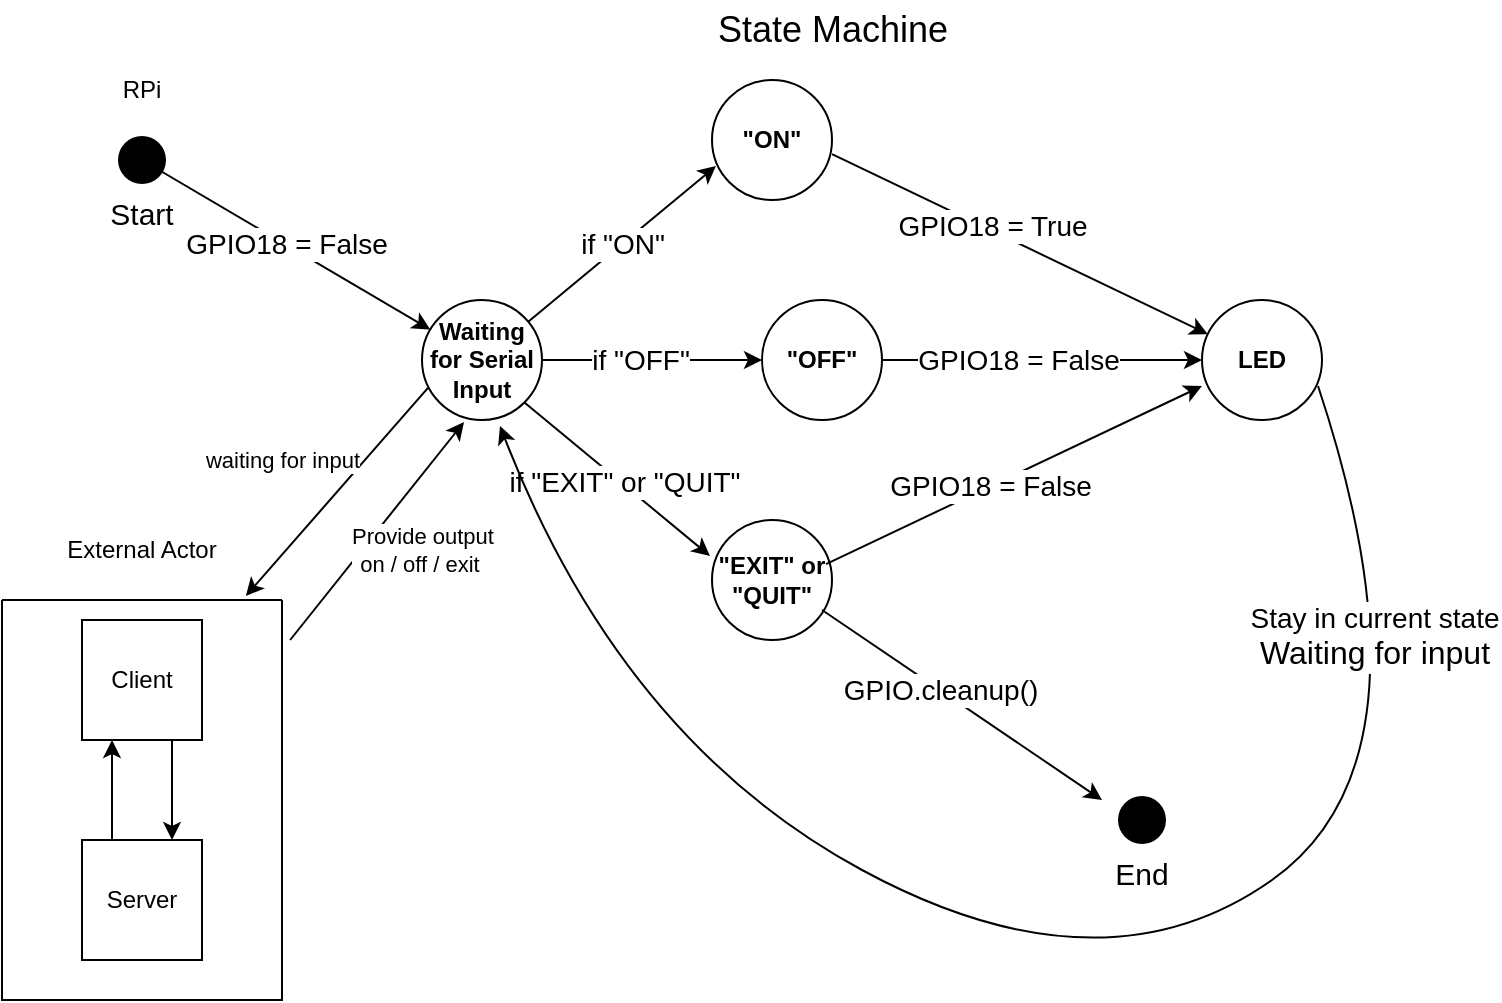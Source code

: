 <mxfile version="26.1.1">
  <diagram name="Page-1" id="aZELZ8jtba8PMwj1Mj3k">
    <mxGraphModel dx="1434" dy="780" grid="1" gridSize="10" guides="1" tooltips="1" connect="1" arrows="1" fold="1" page="1" pageScale="1" pageWidth="850" pageHeight="1100" background="none" math="0" shadow="0">
      <root>
        <mxCell id="0" />
        <mxCell id="1" parent="0" />
        <mxCell id="2BJKsQS-3MZF_sTSRitz-1" value="Start" style="shape=waypoint;sketch=0;fillStyle=solid;size=6;pointerEvents=1;points=[];fillColor=none;resizable=0;rotatable=0;perimeter=centerPerimeter;snapToPoint=1;strokeWidth=10;spacingTop=52;spacing=8;fontSize=15;" parent="1" vertex="1">
          <mxGeometry x="70" y="70" width="20" height="20" as="geometry" />
        </mxCell>
        <mxCell id="2BJKsQS-3MZF_sTSRitz-3" value="&lt;strong style=&quot;background-color: transparent; color: light-dark(rgb(0, 0, 0), rgb(255, 255, 255));&quot;&gt;Waiting for Serial Input&lt;/strong&gt;" style="ellipse;whiteSpace=wrap;html=1;aspect=fixed;rotation=0;" parent="1" vertex="1">
          <mxGeometry x="220" y="150" width="60" height="60" as="geometry" />
        </mxCell>
        <mxCell id="2BJKsQS-3MZF_sTSRitz-6" value="&lt;font style=&quot;font-size: 14px;&quot;&gt;GPIO18 = False&lt;/font&gt;" style="endArrow=classic;html=1;rounded=0;exitX=0.95;exitY=0.55;exitDx=0;exitDy=0;exitPerimeter=0;" parent="1" source="2BJKsQS-3MZF_sTSRitz-1" target="2BJKsQS-3MZF_sTSRitz-3" edge="1">
          <mxGeometry width="50" height="50" relative="1" as="geometry">
            <mxPoint x="400" y="290" as="sourcePoint" />
            <mxPoint x="450" y="240" as="targetPoint" />
            <Array as="points" />
            <mxPoint as="offset" />
          </mxGeometry>
        </mxCell>
        <mxCell id="2BJKsQS-3MZF_sTSRitz-7" value="Client" style="whiteSpace=wrap;html=1;aspect=fixed;" parent="1" vertex="1">
          <mxGeometry x="50" y="310" width="60" height="60" as="geometry" />
        </mxCell>
        <mxCell id="2BJKsQS-3MZF_sTSRitz-8" value="Server" style="whiteSpace=wrap;html=1;aspect=fixed;" parent="1" vertex="1">
          <mxGeometry x="50" y="420" width="60" height="60" as="geometry" />
        </mxCell>
        <mxCell id="2BJKsQS-3MZF_sTSRitz-9" value="RPi" style="text;html=1;align=center;verticalAlign=middle;whiteSpace=wrap;rounded=0;" parent="1" vertex="1">
          <mxGeometry x="50" y="30" width="60" height="30" as="geometry" />
        </mxCell>
        <mxCell id="2BJKsQS-3MZF_sTSRitz-10" value="&lt;b&gt;&quot;ON&quot;&lt;/b&gt;" style="ellipse;whiteSpace=wrap;html=1;aspect=fixed;" parent="1" vertex="1">
          <mxGeometry x="365" y="40" width="60" height="60" as="geometry" />
        </mxCell>
        <mxCell id="2BJKsQS-3MZF_sTSRitz-11" value="&lt;b&gt;&quot;OFF&quot;&lt;/b&gt;" style="ellipse;whiteSpace=wrap;html=1;aspect=fixed;" parent="1" vertex="1">
          <mxGeometry x="390" y="150" width="60" height="60" as="geometry" />
        </mxCell>
        <mxCell id="2BJKsQS-3MZF_sTSRitz-12" value="&lt;b&gt;&quot;EXIT&quot; or &quot;QUIT&quot;&lt;/b&gt;" style="ellipse;whiteSpace=wrap;html=1;aspect=fixed;" parent="1" vertex="1">
          <mxGeometry x="365" y="260" width="60" height="60" as="geometry" />
        </mxCell>
        <mxCell id="2BJKsQS-3MZF_sTSRitz-13" value="&lt;b&gt;LED&lt;/b&gt;" style="ellipse;whiteSpace=wrap;html=1;aspect=fixed;" parent="1" vertex="1">
          <mxGeometry x="610" y="150" width="60" height="60" as="geometry" />
        </mxCell>
        <mxCell id="2BJKsQS-3MZF_sTSRitz-15" value="" style="swimlane;startSize=0;" parent="1" vertex="1">
          <mxGeometry x="10" y="300" width="140" height="200" as="geometry">
            <mxRectangle x="10" y="210" width="50" height="40" as="alternateBounds" />
          </mxGeometry>
        </mxCell>
        <mxCell id="2BJKsQS-3MZF_sTSRitz-17" value="External Actor" style="text;html=1;align=center;verticalAlign=middle;whiteSpace=wrap;rounded=0;" parent="1" vertex="1">
          <mxGeometry x="35" y="260" width="90" height="30" as="geometry" />
        </mxCell>
        <mxCell id="2BJKsQS-3MZF_sTSRitz-19" value="&lt;font style=&quot;font-size: 18px;&quot;&gt;State Machine&lt;/font&gt;" style="text;html=1;align=center;verticalAlign=middle;whiteSpace=wrap;rounded=0;" parent="1" vertex="1">
          <mxGeometry x="343" width="165" height="30" as="geometry" />
        </mxCell>
        <mxCell id="2BJKsQS-3MZF_sTSRitz-21" style="edgeStyle=orthogonalEdgeStyle;rounded=0;orthogonalLoop=1;jettySize=auto;html=1;exitX=0.5;exitY=1;exitDx=0;exitDy=0;" parent="1" source="2BJKsQS-3MZF_sTSRitz-3" target="2BJKsQS-3MZF_sTSRitz-3" edge="1">
          <mxGeometry relative="1" as="geometry" />
        </mxCell>
        <mxCell id="2BJKsQS-3MZF_sTSRitz-22" value="End" style="shape=waypoint;sketch=0;fillStyle=solid;size=6;pointerEvents=1;points=[];fillColor=none;resizable=0;rotatable=0;perimeter=centerPerimeter;snapToPoint=1;strokeWidth=10;spacingTop=52;spacing=8;fontSize=15;" parent="1" vertex="1">
          <mxGeometry x="570" y="400" width="20" height="20" as="geometry" />
        </mxCell>
        <mxCell id="2BJKsQS-3MZF_sTSRitz-23" value="" style="endArrow=classic;html=1;rounded=0;exitX=1.029;exitY=0.1;exitDx=0;exitDy=0;exitPerimeter=0;entryX=0.35;entryY=1.017;entryDx=0;entryDy=0;entryPerimeter=0;" parent="1" source="2BJKsQS-3MZF_sTSRitz-15" target="2BJKsQS-3MZF_sTSRitz-3" edge="1">
          <mxGeometry width="50" height="50" relative="1" as="geometry">
            <mxPoint x="160" y="280" as="sourcePoint" />
            <mxPoint x="210" y="230" as="targetPoint" />
          </mxGeometry>
        </mxCell>
        <mxCell id="2BJKsQS-3MZF_sTSRitz-25" value="Provide output&lt;div&gt;on / off / exit&amp;nbsp;&lt;/div&gt;" style="edgeLabel;html=1;align=center;verticalAlign=middle;resizable=0;points=[];" parent="2BJKsQS-3MZF_sTSRitz-23" vertex="1" connectable="0">
          <mxGeometry x="-0.116" y="-2" relative="1" as="geometry">
            <mxPoint x="26" y="2" as="offset" />
          </mxGeometry>
        </mxCell>
        <mxCell id="2BJKsQS-3MZF_sTSRitz-24" value="waiting for input" style="endArrow=classic;html=1;rounded=0;entryX=0.871;entryY=-0.01;entryDx=0;entryDy=0;entryPerimeter=0;exitX=0.05;exitY=0.733;exitDx=0;exitDy=0;exitPerimeter=0;" parent="1" source="2BJKsQS-3MZF_sTSRitz-3" target="2BJKsQS-3MZF_sTSRitz-15" edge="1">
          <mxGeometry x="0.088" y="-31" width="50" height="50" relative="1" as="geometry">
            <mxPoint x="400" y="300" as="sourcePoint" />
            <mxPoint x="450" y="250" as="targetPoint" />
            <Array as="points" />
            <mxPoint as="offset" />
          </mxGeometry>
        </mxCell>
        <mxCell id="2BJKsQS-3MZF_sTSRitz-26" value="" style="endArrow=classic;html=1;rounded=0;entryX=0.25;entryY=1;entryDx=0;entryDy=0;exitX=0.25;exitY=0;exitDx=0;exitDy=0;" parent="1" source="2BJKsQS-3MZF_sTSRitz-8" target="2BJKsQS-3MZF_sTSRitz-7" edge="1">
          <mxGeometry width="50" height="50" relative="1" as="geometry">
            <mxPoint x="210" y="425" as="sourcePoint" />
            <mxPoint x="260" y="375" as="targetPoint" />
            <Array as="points" />
          </mxGeometry>
        </mxCell>
        <mxCell id="2BJKsQS-3MZF_sTSRitz-27" value="" style="endArrow=classic;html=1;rounded=0;entryX=0.75;entryY=0;entryDx=0;entryDy=0;exitX=0.75;exitY=1;exitDx=0;exitDy=0;" parent="1" source="2BJKsQS-3MZF_sTSRitz-7" target="2BJKsQS-3MZF_sTSRitz-8" edge="1">
          <mxGeometry width="50" height="50" relative="1" as="geometry">
            <mxPoint x="170" y="410" as="sourcePoint" />
            <mxPoint x="220" y="360" as="targetPoint" />
          </mxGeometry>
        </mxCell>
        <mxCell id="2BJKsQS-3MZF_sTSRitz-28" value="&lt;font style=&quot;font-size: 14px;&quot;&gt;if &quot;ON&quot;&lt;/font&gt;" style="endArrow=classic;html=1;rounded=0;entryX=0.033;entryY=0.717;entryDx=0;entryDy=0;entryPerimeter=0;" parent="1" source="2BJKsQS-3MZF_sTSRitz-3" target="2BJKsQS-3MZF_sTSRitz-10" edge="1">
          <mxGeometry width="50" height="50" relative="1" as="geometry">
            <mxPoint x="280" y="140" as="sourcePoint" />
            <mxPoint x="330" y="90" as="targetPoint" />
          </mxGeometry>
        </mxCell>
        <mxCell id="2BJKsQS-3MZF_sTSRitz-29" value="" style="endArrow=classic;html=1;rounded=0;entryX=0;entryY=0.5;entryDx=0;entryDy=0;exitX=1;exitY=0.5;exitDx=0;exitDy=0;" parent="1" source="2BJKsQS-3MZF_sTSRitz-3" target="2BJKsQS-3MZF_sTSRitz-11" edge="1">
          <mxGeometry width="50" height="50" relative="1" as="geometry">
            <mxPoint x="290" y="210" as="sourcePoint" />
            <mxPoint x="343" y="210" as="targetPoint" />
          </mxGeometry>
        </mxCell>
        <mxCell id="2BJKsQS-3MZF_sTSRitz-35" value="&lt;font style=&quot;font-size: 14px;&quot;&gt;if &quot;OFF&quot;&lt;/font&gt;" style="edgeLabel;html=1;align=center;verticalAlign=middle;resizable=0;points=[];" parent="2BJKsQS-3MZF_sTSRitz-29" vertex="1" connectable="0">
          <mxGeometry x="-0.294" y="-1" relative="1" as="geometry">
            <mxPoint x="10" y="-1" as="offset" />
          </mxGeometry>
        </mxCell>
        <mxCell id="2BJKsQS-3MZF_sTSRitz-30" value="" style="endArrow=classic;html=1;rounded=0;entryX=-0.017;entryY=0.3;entryDx=0;entryDy=0;entryPerimeter=0;exitX=1;exitY=1;exitDx=0;exitDy=0;" parent="1" source="2BJKsQS-3MZF_sTSRitz-3" target="2BJKsQS-3MZF_sTSRitz-12" edge="1">
          <mxGeometry width="50" height="50" relative="1" as="geometry">
            <mxPoint x="280" y="280" as="sourcePoint" />
            <mxPoint x="330" y="230" as="targetPoint" />
          </mxGeometry>
        </mxCell>
        <mxCell id="2BJKsQS-3MZF_sTSRitz-36" value="&lt;font style=&quot;font-size: 14px;&quot;&gt;if &quot;EXIT&quot; or &quot;QUIT&quot;&lt;/font&gt;" style="edgeLabel;html=1;align=center;verticalAlign=middle;resizable=0;points=[];" parent="2BJKsQS-3MZF_sTSRitz-30" vertex="1" connectable="0">
          <mxGeometry x="-0.263" y="-1" relative="1" as="geometry">
            <mxPoint x="16" y="10" as="offset" />
          </mxGeometry>
        </mxCell>
        <mxCell id="2BJKsQS-3MZF_sTSRitz-31" value="" style="endArrow=classic;html=1;rounded=0;entryX=0;entryY=0.5;entryDx=0;entryDy=0;exitX=1;exitY=0.5;exitDx=0;exitDy=0;" parent="1" source="2BJKsQS-3MZF_sTSRitz-11" target="2BJKsQS-3MZF_sTSRitz-13" edge="1">
          <mxGeometry width="50" height="50" relative="1" as="geometry">
            <mxPoint x="450" y="179.5" as="sourcePoint" />
            <mxPoint x="535" y="179.5" as="targetPoint" />
          </mxGeometry>
        </mxCell>
        <mxCell id="2BJKsQS-3MZF_sTSRitz-38" value="&lt;font style=&quot;font-size: 14px;&quot;&gt;GPIO18 = False&lt;/font&gt;" style="edgeLabel;html=1;align=center;verticalAlign=middle;resizable=0;points=[];" parent="2BJKsQS-3MZF_sTSRitz-31" vertex="1" connectable="0">
          <mxGeometry x="-0.264" y="1" relative="1" as="geometry">
            <mxPoint x="9" y="1" as="offset" />
          </mxGeometry>
        </mxCell>
        <mxCell id="2BJKsQS-3MZF_sTSRitz-32" value="" style="endArrow=classic;html=1;rounded=0;entryX=0;entryY=0.717;entryDx=0;entryDy=0;entryPerimeter=0;exitX=0.95;exitY=0.367;exitDx=0;exitDy=0;exitPerimeter=0;" parent="1" source="2BJKsQS-3MZF_sTSRitz-12" target="2BJKsQS-3MZF_sTSRitz-13" edge="1">
          <mxGeometry width="50" height="50" relative="1" as="geometry">
            <mxPoint x="430" y="280" as="sourcePoint" />
            <mxPoint x="540" y="190" as="targetPoint" />
          </mxGeometry>
        </mxCell>
        <mxCell id="2BJKsQS-3MZF_sTSRitz-37" value="&lt;font style=&quot;font-size: 14px;&quot;&gt;GPIO18 = False&lt;/font&gt;" style="edgeLabel;html=1;align=center;verticalAlign=middle;resizable=0;points=[];" parent="2BJKsQS-3MZF_sTSRitz-32" vertex="1" connectable="0">
          <mxGeometry x="-0.128" y="1" relative="1" as="geometry">
            <mxPoint as="offset" />
          </mxGeometry>
        </mxCell>
        <mxCell id="2BJKsQS-3MZF_sTSRitz-33" value="" style="endArrow=classic;html=1;rounded=0;exitX=1;exitY=0.617;exitDx=0;exitDy=0;exitPerimeter=0;" parent="1" source="2BJKsQS-3MZF_sTSRitz-10" target="2BJKsQS-3MZF_sTSRitz-13" edge="1">
          <mxGeometry width="50" height="50" relative="1" as="geometry">
            <mxPoint x="457" y="60" as="sourcePoint" />
            <mxPoint x="550" y="137" as="targetPoint" />
          </mxGeometry>
        </mxCell>
        <mxCell id="2BJKsQS-3MZF_sTSRitz-39" value="&lt;font style=&quot;font-size: 14px;&quot;&gt;GPIO18 = True&lt;/font&gt;" style="edgeLabel;html=1;align=center;verticalAlign=middle;resizable=0;points=[];" parent="2BJKsQS-3MZF_sTSRitz-33" vertex="1" connectable="0">
          <mxGeometry x="-0.158" y="2" relative="1" as="geometry">
            <mxPoint as="offset" />
          </mxGeometry>
        </mxCell>
        <mxCell id="2BJKsQS-3MZF_sTSRitz-34" value="" style="endArrow=classic;html=1;rounded=0;exitX=0.917;exitY=0.75;exitDx=0;exitDy=0;exitPerimeter=0;" parent="1" source="2BJKsQS-3MZF_sTSRitz-12" edge="1">
          <mxGeometry width="50" height="50" relative="1" as="geometry">
            <mxPoint x="435" y="310" as="sourcePoint" />
            <mxPoint x="560" y="400" as="targetPoint" />
          </mxGeometry>
        </mxCell>
        <mxCell id="2BJKsQS-3MZF_sTSRitz-40" value="&lt;font style=&quot;font-size: 14px;&quot;&gt;GPIO.cleanup()&lt;/font&gt;" style="edgeLabel;html=1;align=center;verticalAlign=middle;resizable=0;points=[];" parent="2BJKsQS-3MZF_sTSRitz-34" vertex="1" connectable="0">
          <mxGeometry x="-0.158" relative="1" as="geometry">
            <mxPoint as="offset" />
          </mxGeometry>
        </mxCell>
        <mxCell id="2BJKsQS-3MZF_sTSRitz-47" value="" style="curved=1;endArrow=classic;html=1;rounded=0;entryX=0.65;entryY=1.05;entryDx=0;entryDy=0;entryPerimeter=0;exitX=0.967;exitY=0.717;exitDx=0;exitDy=0;exitPerimeter=0;" parent="1" source="2BJKsQS-3MZF_sTSRitz-13" target="2BJKsQS-3MZF_sTSRitz-3" edge="1">
          <mxGeometry width="50" height="50" relative="1" as="geometry">
            <mxPoint x="780" y="420" as="sourcePoint" />
            <mxPoint x="300" y="370" as="targetPoint" />
            <Array as="points">
              <mxPoint x="730" y="380" />
              <mxPoint x="560" y="500" />
              <mxPoint x="320" y="370" />
            </Array>
          </mxGeometry>
        </mxCell>
        <mxCell id="2BJKsQS-3MZF_sTSRitz-48" value="&lt;font style=&quot;font-size: 14px;&quot;&gt;Stay in current state&lt;/font&gt;&lt;div&gt;&lt;font size=&quot;3&quot;&gt;Waiting for input&lt;/font&gt;&lt;/div&gt;" style="edgeLabel;html=1;align=center;verticalAlign=middle;resizable=0;points=[];" parent="2BJKsQS-3MZF_sTSRitz-47" vertex="1" connectable="0">
          <mxGeometry x="-0.699" y="-13" relative="1" as="geometry">
            <mxPoint as="offset" />
          </mxGeometry>
        </mxCell>
      </root>
    </mxGraphModel>
  </diagram>
</mxfile>
